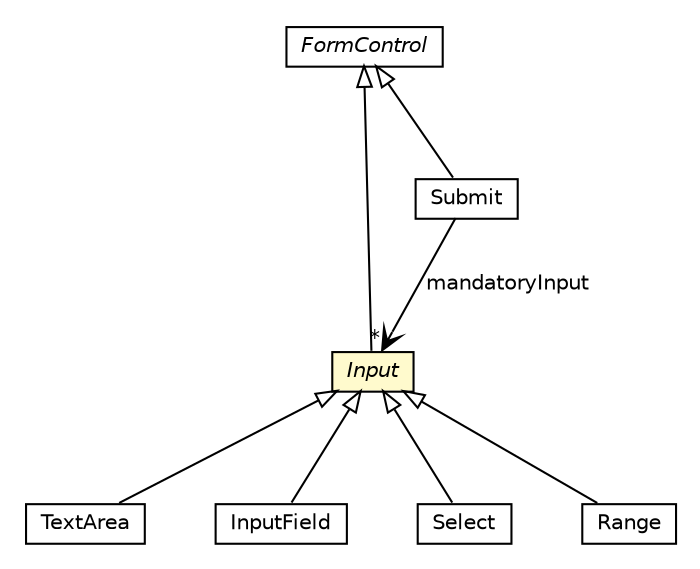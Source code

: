#!/usr/local/bin/dot
#
# Class diagram 
# Generated by UMLGraph version R5_6-24-gf6e263 (http://www.umlgraph.org/)
#

digraph G {
	edge [fontname="Helvetica",fontsize=10,labelfontname="Helvetica",labelfontsize=10];
	node [fontname="Helvetica",fontsize=10,shape=plaintext];
	nodesep=0.25;
	ranksep=0.5;
	// org.universAAL.middleware.ui.rdf.TextArea
	c4877952 [label=<<table title="org.universAAL.middleware.ui.rdf.TextArea" border="0" cellborder="1" cellspacing="0" cellpadding="2" port="p" href="./TextArea.html">
		<tr><td><table border="0" cellspacing="0" cellpadding="1">
<tr><td align="center" balign="center"> TextArea </td></tr>
		</table></td></tr>
		</table>>, URL="./TextArea.html", fontname="Helvetica", fontcolor="black", fontsize=10.0];
	// org.universAAL.middleware.ui.rdf.InputField
	c4877953 [label=<<table title="org.universAAL.middleware.ui.rdf.InputField" border="0" cellborder="1" cellspacing="0" cellpadding="2" port="p" href="./InputField.html">
		<tr><td><table border="0" cellspacing="0" cellpadding="1">
<tr><td align="center" balign="center"> InputField </td></tr>
		</table></td></tr>
		</table>>, URL="./InputField.html", fontname="Helvetica", fontcolor="black", fontsize=10.0];
	// org.universAAL.middleware.ui.rdf.Input
	c4877955 [label=<<table title="org.universAAL.middleware.ui.rdf.Input" border="0" cellborder="1" cellspacing="0" cellpadding="2" port="p" bgcolor="lemonChiffon" href="./Input.html">
		<tr><td><table border="0" cellspacing="0" cellpadding="1">
<tr><td align="center" balign="center"><font face="Helvetica-Oblique"> Input </font></td></tr>
		</table></td></tr>
		</table>>, URL="./Input.html", fontname="Helvetica", fontcolor="black", fontsize=10.0];
	// org.universAAL.middleware.ui.rdf.Select
	c4877957 [label=<<table title="org.universAAL.middleware.ui.rdf.Select" border="0" cellborder="1" cellspacing="0" cellpadding="2" port="p" href="./Select.html">
		<tr><td><table border="0" cellspacing="0" cellpadding="1">
<tr><td align="center" balign="center"> Select </td></tr>
		</table></td></tr>
		</table>>, URL="./Select.html", fontname="Helvetica", fontcolor="black", fontsize=10.0];
	// org.universAAL.middleware.ui.rdf.Range
	c4877958 [label=<<table title="org.universAAL.middleware.ui.rdf.Range" border="0" cellborder="1" cellspacing="0" cellpadding="2" port="p" href="./Range.html">
		<tr><td><table border="0" cellspacing="0" cellpadding="1">
<tr><td align="center" balign="center"> Range </td></tr>
		</table></td></tr>
		</table>>, URL="./Range.html", fontname="Helvetica", fontcolor="black", fontsize=10.0];
	// org.universAAL.middleware.ui.rdf.FormControl
	c4877959 [label=<<table title="org.universAAL.middleware.ui.rdf.FormControl" border="0" cellborder="1" cellspacing="0" cellpadding="2" port="p" href="./FormControl.html">
		<tr><td><table border="0" cellspacing="0" cellpadding="1">
<tr><td align="center" balign="center"><font face="Helvetica-Oblique"> FormControl </font></td></tr>
		</table></td></tr>
		</table>>, URL="./FormControl.html", fontname="Helvetica", fontcolor="black", fontsize=10.0];
	// org.universAAL.middleware.ui.rdf.Submit
	c4877961 [label=<<table title="org.universAAL.middleware.ui.rdf.Submit" border="0" cellborder="1" cellspacing="0" cellpadding="2" port="p" href="./Submit.html">
		<tr><td><table border="0" cellspacing="0" cellpadding="1">
<tr><td align="center" balign="center"> Submit </td></tr>
		</table></td></tr>
		</table>>, URL="./Submit.html", fontname="Helvetica", fontcolor="black", fontsize=10.0];
	//org.universAAL.middleware.ui.rdf.TextArea extends org.universAAL.middleware.ui.rdf.Input
	c4877955:p -> c4877952:p [dir=back,arrowtail=empty];
	//org.universAAL.middleware.ui.rdf.InputField extends org.universAAL.middleware.ui.rdf.Input
	c4877955:p -> c4877953:p [dir=back,arrowtail=empty];
	//org.universAAL.middleware.ui.rdf.Input extends org.universAAL.middleware.ui.rdf.FormControl
	c4877959:p -> c4877955:p [dir=back,arrowtail=empty];
	//org.universAAL.middleware.ui.rdf.Select extends org.universAAL.middleware.ui.rdf.Input
	c4877955:p -> c4877957:p [dir=back,arrowtail=empty];
	//org.universAAL.middleware.ui.rdf.Range extends org.universAAL.middleware.ui.rdf.Input
	c4877955:p -> c4877958:p [dir=back,arrowtail=empty];
	//org.universAAL.middleware.ui.rdf.Submit extends org.universAAL.middleware.ui.rdf.FormControl
	c4877959:p -> c4877961:p [dir=back,arrowtail=empty];
	// org.universAAL.middleware.ui.rdf.Submit NAVASSOC org.universAAL.middleware.ui.rdf.Input
	c4877961:p -> c4877955:p [taillabel="", label="mandatoryInput", headlabel="*", fontname="Helvetica", fontcolor="black", fontsize=10.0, color="black", arrowhead=open];
}

